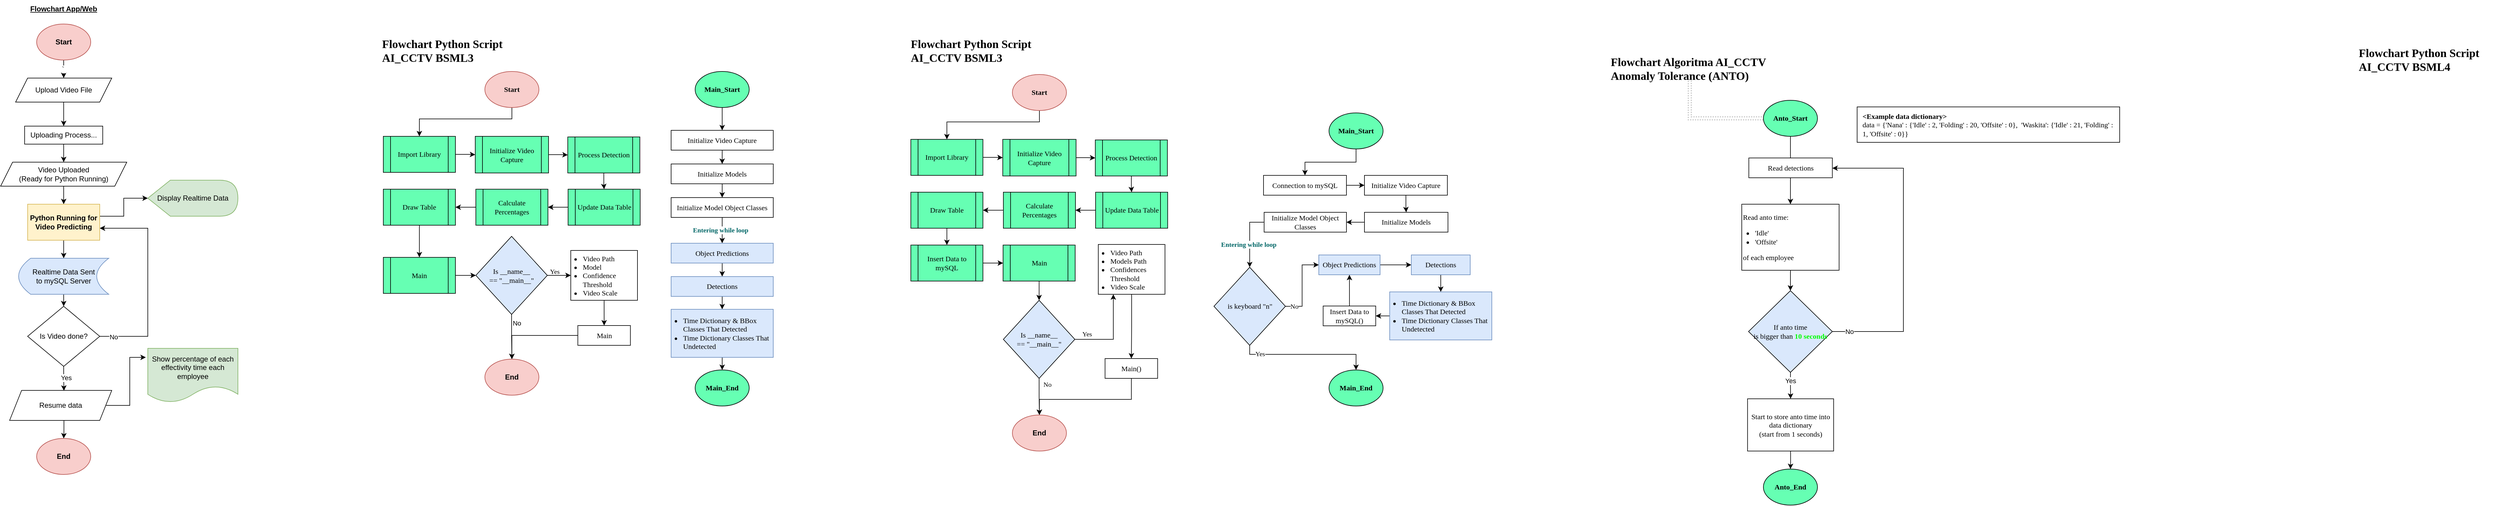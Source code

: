 <mxfile version="24.6.4" type="device">
  <diagram name="Page-1" id="1uPHbWjP7XGhoeDmrcKO">
    <mxGraphModel dx="2476" dy="1316" grid="0" gridSize="10" guides="1" tooltips="1" connect="1" arrows="1" fold="1" page="0" pageScale="1" pageWidth="850" pageHeight="1100" background="#ffffff" math="0" shadow="0">
      <root>
        <mxCell id="0" />
        <mxCell id="1" parent="0" />
        <mxCell id="lziRZW3VLnHY5NK0qnCb-4" value="`&amp;nbsp;" style="edgeStyle=orthogonalEdgeStyle;rounded=0;orthogonalLoop=1;jettySize=auto;html=1;labelBorderColor=none;fontColor=default;" parent="1" source="lziRZW3VLnHY5NK0qnCb-1" target="lziRZW3VLnHY5NK0qnCb-3" edge="1">
          <mxGeometry relative="1" as="geometry" />
        </mxCell>
        <mxCell id="lziRZW3VLnHY5NK0qnCb-1" value="Start" style="ellipse;whiteSpace=wrap;html=1;fontStyle=1;labelBorderColor=none;fillColor=#f8cecc;strokeColor=#b85450;" parent="1" vertex="1">
          <mxGeometry x="145" y="170" width="90" height="60" as="geometry" />
        </mxCell>
        <mxCell id="lziRZW3VLnHY5NK0qnCb-6" value="" style="edgeStyle=orthogonalEdgeStyle;rounded=0;orthogonalLoop=1;jettySize=auto;html=1;labelBorderColor=none;fontColor=default;" parent="1" source="lziRZW3VLnHY5NK0qnCb-3" target="lziRZW3VLnHY5NK0qnCb-5" edge="1">
          <mxGeometry relative="1" as="geometry" />
        </mxCell>
        <mxCell id="lziRZW3VLnHY5NK0qnCb-3" value="Upload Video File" style="shape=parallelogram;perimeter=parallelogramPerimeter;whiteSpace=wrap;html=1;fixedSize=1;labelBorderColor=none;fontColor=default;" parent="1" vertex="1">
          <mxGeometry x="110" y="260" width="160" height="40" as="geometry" />
        </mxCell>
        <mxCell id="lziRZW3VLnHY5NK0qnCb-8" value="" style="edgeStyle=orthogonalEdgeStyle;rounded=0;orthogonalLoop=1;jettySize=auto;html=1;labelBorderColor=none;fontColor=default;" parent="1" source="lziRZW3VLnHY5NK0qnCb-5" target="lziRZW3VLnHY5NK0qnCb-7" edge="1">
          <mxGeometry relative="1" as="geometry" />
        </mxCell>
        <mxCell id="lziRZW3VLnHY5NK0qnCb-5" value="Uploading Process..." style="rounded=0;whiteSpace=wrap;html=1;labelBorderColor=none;fontColor=default;" parent="1" vertex="1">
          <mxGeometry x="125" y="340" width="130" height="30" as="geometry" />
        </mxCell>
        <mxCell id="lziRZW3VLnHY5NK0qnCb-10" value="" style="edgeStyle=orthogonalEdgeStyle;rounded=0;orthogonalLoop=1;jettySize=auto;html=1;labelBorderColor=none;fontColor=default;" parent="1" source="lziRZW3VLnHY5NK0qnCb-7" target="lziRZW3VLnHY5NK0qnCb-9" edge="1">
          <mxGeometry relative="1" as="geometry" />
        </mxCell>
        <mxCell id="lziRZW3VLnHY5NK0qnCb-7" value="Video Uploaded&lt;br&gt;(Ready for Python Running)" style="shape=parallelogram;perimeter=parallelogramPerimeter;whiteSpace=wrap;html=1;fixedSize=1;labelBorderColor=none;fontColor=default;" parent="1" vertex="1">
          <mxGeometry x="85" y="400" width="210" height="40" as="geometry" />
        </mxCell>
        <mxCell id="lziRZW3VLnHY5NK0qnCb-28" value="" style="edgeStyle=orthogonalEdgeStyle;rounded=0;orthogonalLoop=1;jettySize=auto;html=1;" parent="1" source="lziRZW3VLnHY5NK0qnCb-9" target="lziRZW3VLnHY5NK0qnCb-26" edge="1">
          <mxGeometry relative="1" as="geometry" />
        </mxCell>
        <mxCell id="lziRZW3VLnHY5NK0qnCb-31" style="edgeStyle=orthogonalEdgeStyle;rounded=0;orthogonalLoop=1;jettySize=auto;html=1;" parent="1" source="lziRZW3VLnHY5NK0qnCb-9" target="lziRZW3VLnHY5NK0qnCb-30" edge="1">
          <mxGeometry relative="1" as="geometry">
            <Array as="points">
              <mxPoint x="290" y="490" />
              <mxPoint x="290" y="460" />
            </Array>
          </mxGeometry>
        </mxCell>
        <mxCell id="lziRZW3VLnHY5NK0qnCb-9" value="&lt;b&gt;Python Running for Video Predicting&lt;/b&gt;" style="rounded=0;whiteSpace=wrap;html=1;fillColor=#fff2cc;strokeColor=#d6b656;labelBorderColor=none;fontColor=default;" parent="1" vertex="1">
          <mxGeometry x="130" y="470" width="120" height="60" as="geometry" />
        </mxCell>
        <mxCell id="lziRZW3VLnHY5NK0qnCb-18" value="" style="edgeStyle=orthogonalEdgeStyle;rounded=0;orthogonalLoop=1;jettySize=auto;html=1;exitX=0.532;exitY=0.976;exitDx=0;exitDy=0;exitPerimeter=0;labelBorderColor=none;fontColor=default;" parent="1" source="lziRZW3VLnHY5NK0qnCb-13" target="lziRZW3VLnHY5NK0qnCb-17" edge="1">
          <mxGeometry relative="1" as="geometry" />
        </mxCell>
        <mxCell id="lziRZW3VLnHY5NK0qnCb-13" value="Resume data" style="shape=parallelogram;perimeter=parallelogramPerimeter;whiteSpace=wrap;html=1;fixedSize=1;labelBorderColor=none;fontColor=default;" parent="1" vertex="1">
          <mxGeometry x="100" y="780" width="170" height="50" as="geometry" />
        </mxCell>
        <mxCell id="lziRZW3VLnHY5NK0qnCb-14" value="Show percentage of each effectivity time each employee" style="shape=document;whiteSpace=wrap;html=1;boundedLbl=1;fillColor=#d5e8d4;strokeColor=#82b366;labelBorderColor=none;fontColor=default;" parent="1" vertex="1">
          <mxGeometry x="330" y="710" width="150" height="90" as="geometry" />
        </mxCell>
        <mxCell id="lziRZW3VLnHY5NK0qnCb-16" style="edgeStyle=orthogonalEdgeStyle;rounded=0;orthogonalLoop=1;jettySize=auto;html=1;entryX=-0.022;entryY=0.167;entryDx=0;entryDy=0;entryPerimeter=0;labelBorderColor=none;fontColor=default;" parent="1" source="lziRZW3VLnHY5NK0qnCb-13" target="lziRZW3VLnHY5NK0qnCb-14" edge="1">
          <mxGeometry relative="1" as="geometry" />
        </mxCell>
        <mxCell id="lziRZW3VLnHY5NK0qnCb-17" value="&lt;b&gt;End&lt;/b&gt;" style="ellipse;whiteSpace=wrap;html=1;labelBorderColor=none;fillColor=#f8cecc;strokeColor=#b85450;" parent="1" vertex="1">
          <mxGeometry x="145" y="860" width="90" height="60" as="geometry" />
        </mxCell>
        <mxCell id="lziRZW3VLnHY5NK0qnCb-23" style="edgeStyle=orthogonalEdgeStyle;rounded=0;orthogonalLoop=1;jettySize=auto;html=1;labelBorderColor=none;fontColor=default;" parent="1" source="lziRZW3VLnHY5NK0qnCb-19" edge="1">
          <mxGeometry relative="1" as="geometry">
            <mxPoint x="250" y="510" as="targetPoint" />
            <Array as="points">
              <mxPoint x="330" y="690" />
              <mxPoint x="330" y="510" />
              <mxPoint x="250" y="510" />
            </Array>
          </mxGeometry>
        </mxCell>
        <mxCell id="lziRZW3VLnHY5NK0qnCb-24" value="No" style="edgeLabel;html=1;align=center;verticalAlign=middle;resizable=0;points=[];labelBorderColor=none;fontColor=default;" parent="lziRZW3VLnHY5NK0qnCb-23" vertex="1" connectable="0">
          <mxGeometry x="-0.865" y="-1" relative="1" as="geometry">
            <mxPoint as="offset" />
          </mxGeometry>
        </mxCell>
        <mxCell id="lziRZW3VLnHY5NK0qnCb-19" value="Is Video done?" style="rhombus;whiteSpace=wrap;html=1;labelBorderColor=none;fontColor=default;" parent="1" vertex="1">
          <mxGeometry x="130" y="640" width="120" height="100" as="geometry" />
        </mxCell>
        <mxCell id="lziRZW3VLnHY5NK0qnCb-22" style="edgeStyle=orthogonalEdgeStyle;rounded=0;orthogonalLoop=1;jettySize=auto;html=1;entryX=0.532;entryY=0.012;entryDx=0;entryDy=0;entryPerimeter=0;labelBorderColor=none;fontColor=default;" parent="1" source="lziRZW3VLnHY5NK0qnCb-19" target="lziRZW3VLnHY5NK0qnCb-13" edge="1">
          <mxGeometry relative="1" as="geometry" />
        </mxCell>
        <mxCell id="lziRZW3VLnHY5NK0qnCb-25" value="Yes" style="edgeLabel;html=1;align=center;verticalAlign=middle;resizable=0;points=[];labelBorderColor=none;fontColor=default;" parent="lziRZW3VLnHY5NK0qnCb-22" vertex="1" connectable="0">
          <mxGeometry x="0.005" y="3" relative="1" as="geometry">
            <mxPoint y="-1" as="offset" />
          </mxGeometry>
        </mxCell>
        <mxCell id="lziRZW3VLnHY5NK0qnCb-29" value="" style="edgeStyle=orthogonalEdgeStyle;rounded=0;orthogonalLoop=1;jettySize=auto;html=1;" parent="1" source="lziRZW3VLnHY5NK0qnCb-26" target="lziRZW3VLnHY5NK0qnCb-19" edge="1">
          <mxGeometry relative="1" as="geometry" />
        </mxCell>
        <mxCell id="lziRZW3VLnHY5NK0qnCb-26" value="Realtime Data Sent&lt;div&gt;to mySQL Server&lt;/div&gt;" style="shape=dataStorage;whiteSpace=wrap;html=1;fixedSize=1;fillColor=#dae8fc;strokeColor=#6c8ebf;" parent="1" vertex="1">
          <mxGeometry x="115" y="560" width="150" height="60" as="geometry" />
        </mxCell>
        <mxCell id="lziRZW3VLnHY5NK0qnCb-30" value="Display Realtime Data" style="shape=display;whiteSpace=wrap;html=1;fillColor=#d5e8d4;strokeColor=#82b366;" parent="1" vertex="1">
          <mxGeometry x="330" y="430" width="150" height="60" as="geometry" />
        </mxCell>
        <mxCell id="4fWtG6Pbsw6B5I0u_5ej-32" style="edgeStyle=orthogonalEdgeStyle;rounded=0;orthogonalLoop=1;jettySize=auto;html=1;entryX=0.5;entryY=0;entryDx=0;entryDy=0;fontColor=default;labelBackgroundColor=none;" parent="1" source="4fWtG6Pbsw6B5I0u_5ej-1" target="4fWtG6Pbsw6B5I0u_5ej-9" edge="1">
          <mxGeometry relative="1" as="geometry">
            <Array as="points">
              <mxPoint x="936.5" y="328" />
              <mxPoint x="782.5" y="328" />
            </Array>
          </mxGeometry>
        </mxCell>
        <mxCell id="4fWtG6Pbsw6B5I0u_5ej-1" value="Start" style="ellipse;whiteSpace=wrap;html=1;fontStyle=1;labelBorderColor=none;fillColor=#f8cecc;strokeColor=#b85450;fontFamily=Dank Mono;fontColor=default;labelBackgroundColor=none;" parent="1" vertex="1">
          <mxGeometry x="891" y="249" width="90" height="60" as="geometry" />
        </mxCell>
        <mxCell id="4fWtG6Pbsw6B5I0u_5ej-2" value="&lt;b&gt;&lt;u&gt;Flowchart App/Web&lt;/u&gt;&lt;/b&gt;" style="text;html=1;align=center;verticalAlign=middle;whiteSpace=wrap;rounded=0;" parent="1" vertex="1">
          <mxGeometry x="115" y="130" width="150" height="30" as="geometry" />
        </mxCell>
        <mxCell id="4fWtG6Pbsw6B5I0u_5ej-3" value="&lt;b&gt;&lt;font face=&quot;Inconsolata&quot; style=&quot;font-size: 19px;&quot;&gt;Flowchart Python Script AI_CCTV BSML3&lt;/font&gt;&lt;/b&gt;" style="text;html=1;align=left;verticalAlign=middle;whiteSpace=wrap;rounded=0;fontColor=default;labelBackgroundColor=none;" parent="1" vertex="1">
          <mxGeometry x="718" y="200" width="236" height="30" as="geometry" />
        </mxCell>
        <mxCell id="4fWtG6Pbsw6B5I0u_5ej-33" value="" style="edgeStyle=orthogonalEdgeStyle;rounded=0;orthogonalLoop=1;jettySize=auto;html=1;fontColor=default;labelBackgroundColor=none;" parent="1" source="4fWtG6Pbsw6B5I0u_5ej-9" target="4fWtG6Pbsw6B5I0u_5ej-10" edge="1">
          <mxGeometry relative="1" as="geometry" />
        </mxCell>
        <mxCell id="4fWtG6Pbsw6B5I0u_5ej-9" value="Import Library" style="shape=process;whiteSpace=wrap;html=1;backgroundOutline=1;fontFamily=Dank Mono;fillColor=#66FFB3;strokeColor=#000000;fontColor=default;labelBackgroundColor=none;" parent="1" vertex="1">
          <mxGeometry x="722" y="357" width="120" height="60" as="geometry" />
        </mxCell>
        <mxCell id="4fWtG6Pbsw6B5I0u_5ej-36" style="edgeStyle=orthogonalEdgeStyle;rounded=0;orthogonalLoop=1;jettySize=auto;html=1;entryX=0;entryY=0.5;entryDx=0;entryDy=0;fontColor=default;labelBackgroundColor=none;" parent="1" source="4fWtG6Pbsw6B5I0u_5ej-10" target="4fWtG6Pbsw6B5I0u_5ej-11" edge="1">
          <mxGeometry relative="1" as="geometry" />
        </mxCell>
        <mxCell id="4fWtG6Pbsw6B5I0u_5ej-10" value="Initialize Video Capture" style="shape=process;whiteSpace=wrap;html=1;backgroundOutline=1;fontFamily=Dank Mono;fillColor=#66FFB3;strokeColor=#000000;fontColor=default;labelBackgroundColor=none;" parent="1" vertex="1">
          <mxGeometry x="875" y="357" width="122" height="61" as="geometry" />
        </mxCell>
        <mxCell id="4fWtG6Pbsw6B5I0u_5ej-37" value="" style="edgeStyle=orthogonalEdgeStyle;rounded=0;orthogonalLoop=1;jettySize=auto;html=1;fontColor=default;labelBackgroundColor=none;" parent="1" source="4fWtG6Pbsw6B5I0u_5ej-11" target="4fWtG6Pbsw6B5I0u_5ej-12" edge="1">
          <mxGeometry relative="1" as="geometry" />
        </mxCell>
        <mxCell id="4fWtG6Pbsw6B5I0u_5ej-11" value="Process Detection" style="shape=process;whiteSpace=wrap;html=1;backgroundOutline=1;fontFamily=Dank Mono;fillColor=#66FFB3;strokeColor=#000000;fontColor=default;labelBackgroundColor=none;" parent="1" vertex="1">
          <mxGeometry x="1029" y="358" width="120" height="60" as="geometry" />
        </mxCell>
        <mxCell id="4fWtG6Pbsw6B5I0u_5ej-39" value="" style="edgeStyle=orthogonalEdgeStyle;rounded=0;orthogonalLoop=1;jettySize=auto;html=1;fontColor=default;labelBackgroundColor=none;" parent="1" source="4fWtG6Pbsw6B5I0u_5ej-12" target="4fWtG6Pbsw6B5I0u_5ej-13" edge="1">
          <mxGeometry relative="1" as="geometry" />
        </mxCell>
        <mxCell id="4fWtG6Pbsw6B5I0u_5ej-12" value="Update Data Table" style="shape=process;whiteSpace=wrap;html=1;backgroundOutline=1;fontFamily=Dank Mono;fillColor=#66FFB3;strokeColor=#000000;fontColor=default;labelBackgroundColor=none;" parent="1" vertex="1">
          <mxGeometry x="1029.5" y="445" width="120" height="60" as="geometry" />
        </mxCell>
        <mxCell id="4fWtG6Pbsw6B5I0u_5ej-40" value="" style="edgeStyle=orthogonalEdgeStyle;rounded=0;orthogonalLoop=1;jettySize=auto;html=1;fontColor=default;labelBackgroundColor=none;" parent="1" source="4fWtG6Pbsw6B5I0u_5ej-13" target="4fWtG6Pbsw6B5I0u_5ej-14" edge="1">
          <mxGeometry relative="1" as="geometry" />
        </mxCell>
        <mxCell id="4fWtG6Pbsw6B5I0u_5ej-13" value="Calculate Percentages" style="shape=process;whiteSpace=wrap;html=1;backgroundOutline=1;fontFamily=Dank Mono;fillColor=#66FFB3;strokeColor=#000000;fontColor=default;labelBackgroundColor=none;" parent="1" vertex="1">
          <mxGeometry x="876" y="445" width="120" height="60" as="geometry" />
        </mxCell>
        <mxCell id="4fWtG6Pbsw6B5I0u_5ej-43" value="" style="edgeStyle=orthogonalEdgeStyle;rounded=0;orthogonalLoop=1;jettySize=auto;html=1;fontColor=default;labelBackgroundColor=none;" parent="1" source="4fWtG6Pbsw6B5I0u_5ej-14" target="4fWtG6Pbsw6B5I0u_5ej-15" edge="1">
          <mxGeometry relative="1" as="geometry" />
        </mxCell>
        <mxCell id="4fWtG6Pbsw6B5I0u_5ej-14" value="Draw Table" style="shape=process;whiteSpace=wrap;html=1;backgroundOutline=1;fontFamily=Dank Mono;fillColor=#66FFB3;strokeColor=#000000;fontColor=default;labelBackgroundColor=none;" parent="1" vertex="1">
          <mxGeometry x="722" y="445" width="120" height="60" as="geometry" />
        </mxCell>
        <mxCell id="4fWtG6Pbsw6B5I0u_5ej-44" style="edgeStyle=orthogonalEdgeStyle;rounded=0;orthogonalLoop=1;jettySize=auto;html=1;entryX=0;entryY=0.5;entryDx=0;entryDy=0;fontColor=default;labelBackgroundColor=none;" parent="1" source="4fWtG6Pbsw6B5I0u_5ej-15" target="4fWtG6Pbsw6B5I0u_5ej-16" edge="1">
          <mxGeometry relative="1" as="geometry" />
        </mxCell>
        <mxCell id="4fWtG6Pbsw6B5I0u_5ej-15" value="Main" style="shape=process;whiteSpace=wrap;html=1;backgroundOutline=1;fontFamily=Dank Mono;fillColor=#66FFB3;strokeColor=#000000;fontColor=default;labelBackgroundColor=none;" parent="1" vertex="1">
          <mxGeometry x="722" y="558.5" width="120" height="60" as="geometry" />
        </mxCell>
        <mxCell id="4fWtG6Pbsw6B5I0u_5ej-23" value="" style="edgeStyle=orthogonalEdgeStyle;rounded=0;orthogonalLoop=1;jettySize=auto;html=1;fontColor=default;labelBackgroundColor=none;" parent="1" source="4fWtG6Pbsw6B5I0u_5ej-16" target="4fWtG6Pbsw6B5I0u_5ej-22" edge="1">
          <mxGeometry relative="1" as="geometry" />
        </mxCell>
        <mxCell id="4fWtG6Pbsw6B5I0u_5ej-24" value="Yes" style="edgeLabel;html=1;align=center;verticalAlign=middle;resizable=0;points=[];fontFamily=Dank Mono;fontColor=default;labelBackgroundColor=none;" parent="4fWtG6Pbsw6B5I0u_5ej-23" vertex="1" connectable="0">
          <mxGeometry x="-0.3" y="3" relative="1" as="geometry">
            <mxPoint x="-3" y="-4" as="offset" />
          </mxGeometry>
        </mxCell>
        <mxCell id="4fWtG6Pbsw6B5I0u_5ej-47" value="" style="edgeStyle=orthogonalEdgeStyle;rounded=0;orthogonalLoop=1;jettySize=auto;html=1;fontColor=default;labelBackgroundColor=none;" parent="1" source="4fWtG6Pbsw6B5I0u_5ej-16" target="4fWtG6Pbsw6B5I0u_5ej-27" edge="1">
          <mxGeometry relative="1" as="geometry" />
        </mxCell>
        <mxCell id="4fWtG6Pbsw6B5I0u_5ej-49" value="No" style="edgeLabel;html=1;align=center;verticalAlign=middle;resizable=0;points=[];fontColor=default;labelBackgroundColor=none;" parent="4fWtG6Pbsw6B5I0u_5ej-47" vertex="1" connectable="0">
          <mxGeometry x="-0.607" y="-2" relative="1" as="geometry">
            <mxPoint x="10" as="offset" />
          </mxGeometry>
        </mxCell>
        <mxCell id="4fWtG6Pbsw6B5I0u_5ej-16" value="Is __name__&lt;div&gt;== &quot;__main__&quot;&lt;/div&gt;" style="rhombus;whiteSpace=wrap;html=1;fontFamily=Dank Mono;fillColor=#dae8fc;strokeColor=#000000;fontColor=default;labelBackgroundColor=none;" parent="1" vertex="1">
          <mxGeometry x="876" y="523.5" width="119" height="130" as="geometry" />
        </mxCell>
        <mxCell id="4fWtG6Pbsw6B5I0u_5ej-46" value="" style="edgeStyle=orthogonalEdgeStyle;rounded=0;orthogonalLoop=1;jettySize=auto;html=1;fontColor=default;labelBackgroundColor=none;" parent="1" source="4fWtG6Pbsw6B5I0u_5ej-22" target="4fWtG6Pbsw6B5I0u_5ej-25" edge="1">
          <mxGeometry relative="1" as="geometry" />
        </mxCell>
        <mxCell id="4fWtG6Pbsw6B5I0u_5ej-22" value="&lt;ul style=&quot;padding-left: 18px; margin-right: 2px; margin-top: 12px; font-size: 12px;&quot;&gt;&lt;li style=&quot;font-size: 12px;&quot;&gt;Video Path&lt;/li&gt;&lt;li style=&quot;font-size: 12px;&quot;&gt;Model&lt;/li&gt;&lt;li style=&quot;font-size: 12px;&quot;&gt;Confidence Threshold&lt;/li&gt;&lt;li style=&quot;font-size: 12px;&quot;&gt;Video Scale&lt;/li&gt;&lt;/ul&gt;" style="shape=rectangle;whiteSpace=wrap;html=1;backgroundOutline=1;align=left;spacing=2;fontFamily=Dank Mono;fontSize=12;fontColor=default;labelBackgroundColor=none;" parent="1" vertex="1">
          <mxGeometry x="1034" y="547" width="111" height="83" as="geometry" />
        </mxCell>
        <mxCell id="4fWtG6Pbsw6B5I0u_5ej-48" style="edgeStyle=orthogonalEdgeStyle;rounded=0;orthogonalLoop=1;jettySize=auto;html=1;entryX=0.5;entryY=0;entryDx=0;entryDy=0;fontColor=default;labelBackgroundColor=none;" parent="1" source="4fWtG6Pbsw6B5I0u_5ej-25" target="4fWtG6Pbsw6B5I0u_5ej-27" edge="1">
          <mxGeometry relative="1" as="geometry" />
        </mxCell>
        <mxCell id="4fWtG6Pbsw6B5I0u_5ej-25" value="Main" style="shape=rectangle;whiteSpace=wrap;html=1;backgroundOutline=1;fontFamily=Dank Mono;fontColor=default;labelBackgroundColor=none;" parent="1" vertex="1">
          <mxGeometry x="1045.75" y="672" width="87.5" height="33" as="geometry" />
        </mxCell>
        <mxCell id="4fWtG6Pbsw6B5I0u_5ej-27" value="&lt;b&gt;End&lt;/b&gt;" style="ellipse;whiteSpace=wrap;html=1;labelBorderColor=none;fillColor=#f8cecc;strokeColor=#b85450;fontColor=default;labelBackgroundColor=none;" parent="1" vertex="1">
          <mxGeometry x="891" y="728" width="90" height="60" as="geometry" />
        </mxCell>
        <mxCell id="4fWtG6Pbsw6B5I0u_5ej-55" value="" style="edgeStyle=orthogonalEdgeStyle;rounded=0;orthogonalLoop=1;jettySize=auto;html=1;" parent="1" source="4fWtG6Pbsw6B5I0u_5ej-53" target="4fWtG6Pbsw6B5I0u_5ej-54" edge="1">
          <mxGeometry relative="1" as="geometry" />
        </mxCell>
        <mxCell id="4fWtG6Pbsw6B5I0u_5ej-53" value="Main_Start" style="ellipse;whiteSpace=wrap;html=1;fontStyle=1;labelBorderColor=none;fillColor=#66FFB3;strokeColor=#000000;fontFamily=Dank Mono;fontColor=default;labelBackgroundColor=none;" parent="1" vertex="1">
          <mxGeometry x="1241" y="249" width="90" height="60" as="geometry" />
        </mxCell>
        <mxCell id="4fWtG6Pbsw6B5I0u_5ej-60" style="edgeStyle=orthogonalEdgeStyle;rounded=0;orthogonalLoop=1;jettySize=auto;html=1;entryX=0.5;entryY=0;entryDx=0;entryDy=0;" parent="1" source="4fWtG6Pbsw6B5I0u_5ej-54" target="4fWtG6Pbsw6B5I0u_5ej-56" edge="1">
          <mxGeometry relative="1" as="geometry" />
        </mxCell>
        <mxCell id="4fWtG6Pbsw6B5I0u_5ej-54" value="Initialize Video Capture" style="shape=rectangle;whiteSpace=wrap;html=1;backgroundOutline=1;fontFamily=Dank Mono;fontColor=default;labelBackgroundColor=none;" parent="1" vertex="1">
          <mxGeometry x="1201" y="347" width="170" height="33" as="geometry" />
        </mxCell>
        <mxCell id="4fWtG6Pbsw6B5I0u_5ej-61" value="" style="edgeStyle=orthogonalEdgeStyle;rounded=0;orthogonalLoop=1;jettySize=auto;html=1;" parent="1" source="4fWtG6Pbsw6B5I0u_5ej-56" target="4fWtG6Pbsw6B5I0u_5ej-57" edge="1">
          <mxGeometry relative="1" as="geometry" />
        </mxCell>
        <mxCell id="4fWtG6Pbsw6B5I0u_5ej-56" value="Initialize Models" style="shape=rectangle;whiteSpace=wrap;html=1;backgroundOutline=1;fontFamily=Dank Mono;fontColor=default;labelBackgroundColor=none;" parent="1" vertex="1">
          <mxGeometry x="1201" y="403" width="170" height="33" as="geometry" />
        </mxCell>
        <mxCell id="4fWtG6Pbsw6B5I0u_5ej-65" style="edgeStyle=orthogonalEdgeStyle;rounded=0;orthogonalLoop=1;jettySize=auto;html=1;" parent="1" source="4fWtG6Pbsw6B5I0u_5ej-57" target="4fWtG6Pbsw6B5I0u_5ej-62" edge="1">
          <mxGeometry relative="1" as="geometry" />
        </mxCell>
        <mxCell id="4fWtG6Pbsw6B5I0u_5ej-66" value="&lt;font face=&quot;Fira Code&quot;&gt;Entering while loop&lt;/font&gt;" style="edgeLabel;html=1;align=center;verticalAlign=middle;resizable=0;points=[];fontStyle=1;fontColor=#006666;" parent="4fWtG6Pbsw6B5I0u_5ej-65" vertex="1" connectable="0">
          <mxGeometry x="-0.057" y="-3" relative="1" as="geometry">
            <mxPoint as="offset" />
          </mxGeometry>
        </mxCell>
        <mxCell id="4fWtG6Pbsw6B5I0u_5ej-57" value="Initialize Model Object Classes" style="shape=rectangle;whiteSpace=wrap;html=1;backgroundOutline=1;fontFamily=Dank Mono;fontColor=default;labelBackgroundColor=none;" parent="1" vertex="1">
          <mxGeometry x="1201" y="459" width="170" height="33" as="geometry" />
        </mxCell>
        <mxCell id="4fWtG6Pbsw6B5I0u_5ej-67" style="edgeStyle=orthogonalEdgeStyle;rounded=0;orthogonalLoop=1;jettySize=auto;html=1;entryX=0.5;entryY=0;entryDx=0;entryDy=0;" parent="1" source="4fWtG6Pbsw6B5I0u_5ej-62" target="4fWtG6Pbsw6B5I0u_5ej-63" edge="1">
          <mxGeometry relative="1" as="geometry" />
        </mxCell>
        <mxCell id="4fWtG6Pbsw6B5I0u_5ej-62" value="Object Predictions" style="shape=rectangle;whiteSpace=wrap;html=1;backgroundOutline=1;fontFamily=Dank Mono;labelBackgroundColor=none;fillColor=#dae8fc;strokeColor=#6c8ebf;" parent="1" vertex="1">
          <mxGeometry x="1201" y="535" width="170" height="33" as="geometry" />
        </mxCell>
        <mxCell id="4fWtG6Pbsw6B5I0u_5ej-73" value="" style="edgeStyle=orthogonalEdgeStyle;rounded=0;orthogonalLoop=1;jettySize=auto;html=1;" parent="1" source="4fWtG6Pbsw6B5I0u_5ej-63" target="4fWtG6Pbsw6B5I0u_5ej-68" edge="1">
          <mxGeometry relative="1" as="geometry" />
        </mxCell>
        <mxCell id="4fWtG6Pbsw6B5I0u_5ej-63" value="Detections" style="shape=rectangle;whiteSpace=wrap;html=1;backgroundOutline=1;fontFamily=Dank Mono;labelBackgroundColor=none;fillColor=#dae8fc;strokeColor=#6c8ebf;" parent="1" vertex="1">
          <mxGeometry x="1201" y="590.5" width="170" height="33" as="geometry" />
        </mxCell>
        <mxCell id="4fWtG6Pbsw6B5I0u_5ej-74" value="" style="edgeStyle=orthogonalEdgeStyle;rounded=0;orthogonalLoop=1;jettySize=auto;html=1;" parent="1" source="4fWtG6Pbsw6B5I0u_5ej-68" target="4fWtG6Pbsw6B5I0u_5ej-72" edge="1">
          <mxGeometry relative="1" as="geometry" />
        </mxCell>
        <mxCell id="4fWtG6Pbsw6B5I0u_5ej-68" value="&lt;ul style=&quot;padding-left: 18px; margin-left: 0px;&quot;&gt;&lt;li style=&quot;&quot;&gt;Time Dictionary &amp;amp; BBox Classes That Detected&lt;/li&gt;&lt;li style=&quot;&quot;&gt;Time Dictionary Classes That Undetected&lt;/li&gt;&lt;/ul&gt;" style="shape=rectangle;whiteSpace=wrap;html=1;backgroundOutline=1;fontFamily=Dank Mono;labelBackgroundColor=none;align=left;fillColor=#dae8fc;strokeColor=#6c8ebf;" parent="1" vertex="1">
          <mxGeometry x="1201" y="645" width="170" height="80" as="geometry" />
        </mxCell>
        <mxCell id="4fWtG6Pbsw6B5I0u_5ej-72" value="Main_End" style="ellipse;whiteSpace=wrap;html=1;fontStyle=1;labelBorderColor=none;fillColor=#66FFB3;strokeColor=#000000;fontFamily=Dank Mono;fontColor=default;labelBackgroundColor=none;" parent="1" vertex="1">
          <mxGeometry x="1241" y="746" width="90" height="60" as="geometry" />
        </mxCell>
        <mxCell id="zRZZYNPsBlZk8i2Yu4kW-1" value="&lt;b&gt;&lt;font face=&quot;Inconsolata&quot; style=&quot;font-size: 19px;&quot;&gt;Flowchart Python Script AI_CCTV BSML3&lt;/font&gt;&lt;/b&gt;" style="text;html=1;align=left;verticalAlign=middle;whiteSpace=wrap;rounded=0;fontColor=default;labelBackgroundColor=none;" parent="1" vertex="1">
          <mxGeometry x="1598" y="200" width="236" height="30" as="geometry" />
        </mxCell>
        <mxCell id="PF1a-tq5lz1KESmNchG3-1" style="edgeStyle=orthogonalEdgeStyle;rounded=0;orthogonalLoop=1;jettySize=auto;html=1;entryX=0.5;entryY=0;entryDx=0;entryDy=0;fontColor=default;labelBackgroundColor=none;" parent="1" source="PF1a-tq5lz1KESmNchG3-2" target="PF1a-tq5lz1KESmNchG3-4" edge="1">
          <mxGeometry relative="1" as="geometry">
            <Array as="points">
              <mxPoint x="1814.5" y="333" />
              <mxPoint x="1660.5" y="333" />
            </Array>
          </mxGeometry>
        </mxCell>
        <mxCell id="PF1a-tq5lz1KESmNchG3-2" value="Start" style="ellipse;whiteSpace=wrap;html=1;fontStyle=1;labelBorderColor=none;fillColor=#f8cecc;strokeColor=#b85450;fontFamily=Dank Mono;fontColor=default;labelBackgroundColor=none;" parent="1" vertex="1">
          <mxGeometry x="1769" y="254" width="90" height="60" as="geometry" />
        </mxCell>
        <mxCell id="PF1a-tq5lz1KESmNchG3-3" value="" style="edgeStyle=orthogonalEdgeStyle;rounded=0;orthogonalLoop=1;jettySize=auto;html=1;fontColor=default;labelBackgroundColor=none;" parent="1" source="PF1a-tq5lz1KESmNchG3-4" target="PF1a-tq5lz1KESmNchG3-6" edge="1">
          <mxGeometry relative="1" as="geometry" />
        </mxCell>
        <mxCell id="PF1a-tq5lz1KESmNchG3-4" value="Import Library" style="shape=process;whiteSpace=wrap;html=1;backgroundOutline=1;fontFamily=Dank Mono;fillColor=#66FFB3;strokeColor=#000000;fontColor=default;labelBackgroundColor=none;" parent="1" vertex="1">
          <mxGeometry x="1600" y="362" width="120" height="60" as="geometry" />
        </mxCell>
        <mxCell id="PF1a-tq5lz1KESmNchG3-5" style="edgeStyle=orthogonalEdgeStyle;rounded=0;orthogonalLoop=1;jettySize=auto;html=1;entryX=0;entryY=0.5;entryDx=0;entryDy=0;fontColor=default;labelBackgroundColor=none;" parent="1" source="PF1a-tq5lz1KESmNchG3-6" target="PF1a-tq5lz1KESmNchG3-8" edge="1">
          <mxGeometry relative="1" as="geometry" />
        </mxCell>
        <mxCell id="PF1a-tq5lz1KESmNchG3-6" value="Initialize Video Capture" style="shape=process;whiteSpace=wrap;html=1;backgroundOutline=1;fontFamily=Dank Mono;fillColor=#66FFB3;strokeColor=#000000;fontColor=default;labelBackgroundColor=none;" parent="1" vertex="1">
          <mxGeometry x="1753" y="362" width="122" height="61" as="geometry" />
        </mxCell>
        <mxCell id="PF1a-tq5lz1KESmNchG3-7" value="" style="edgeStyle=orthogonalEdgeStyle;rounded=0;orthogonalLoop=1;jettySize=auto;html=1;fontColor=default;labelBackgroundColor=none;" parent="1" source="PF1a-tq5lz1KESmNchG3-8" target="PF1a-tq5lz1KESmNchG3-10" edge="1">
          <mxGeometry relative="1" as="geometry" />
        </mxCell>
        <mxCell id="PF1a-tq5lz1KESmNchG3-8" value="Process Detection" style="shape=process;whiteSpace=wrap;html=1;backgroundOutline=1;fontFamily=Dank Mono;fillColor=#66FFB3;strokeColor=#000000;fontColor=default;labelBackgroundColor=none;" parent="1" vertex="1">
          <mxGeometry x="1907" y="363" width="120" height="60" as="geometry" />
        </mxCell>
        <mxCell id="PF1a-tq5lz1KESmNchG3-9" value="" style="edgeStyle=orthogonalEdgeStyle;rounded=0;orthogonalLoop=1;jettySize=auto;html=1;fontColor=default;labelBackgroundColor=none;" parent="1" source="PF1a-tq5lz1KESmNchG3-10" target="PF1a-tq5lz1KESmNchG3-12" edge="1">
          <mxGeometry relative="1" as="geometry" />
        </mxCell>
        <mxCell id="PF1a-tq5lz1KESmNchG3-10" value="Update Data Table" style="shape=process;whiteSpace=wrap;html=1;backgroundOutline=1;fontFamily=Dank Mono;fillColor=#66FFB3;strokeColor=#000000;fontColor=default;labelBackgroundColor=none;" parent="1" vertex="1">
          <mxGeometry x="1907.5" y="450" width="120" height="60" as="geometry" />
        </mxCell>
        <mxCell id="PF1a-tq5lz1KESmNchG3-11" value="" style="edgeStyle=orthogonalEdgeStyle;rounded=0;orthogonalLoop=1;jettySize=auto;html=1;fontColor=default;labelBackgroundColor=none;" parent="1" source="PF1a-tq5lz1KESmNchG3-12" target="PF1a-tq5lz1KESmNchG3-14" edge="1">
          <mxGeometry relative="1" as="geometry" />
        </mxCell>
        <mxCell id="PF1a-tq5lz1KESmNchG3-12" value="Calculate Percentages" style="shape=process;whiteSpace=wrap;html=1;backgroundOutline=1;fontFamily=Dank Mono;fillColor=#66FFB3;strokeColor=#000000;fontColor=default;labelBackgroundColor=none;" parent="1" vertex="1">
          <mxGeometry x="1754" y="450" width="120" height="60" as="geometry" />
        </mxCell>
        <mxCell id="PF1a-tq5lz1KESmNchG3-47" value="" style="edgeStyle=orthogonalEdgeStyle;rounded=0;orthogonalLoop=1;jettySize=auto;html=1;" parent="1" source="PF1a-tq5lz1KESmNchG3-14" target="PF1a-tq5lz1KESmNchG3-45" edge="1">
          <mxGeometry relative="1" as="geometry" />
        </mxCell>
        <mxCell id="PF1a-tq5lz1KESmNchG3-14" value="Draw Table" style="shape=process;whiteSpace=wrap;html=1;backgroundOutline=1;fontFamily=Dank Mono;fillColor=#66FFB3;strokeColor=#000000;fontColor=default;labelBackgroundColor=none;" parent="1" vertex="1">
          <mxGeometry x="1600" y="450" width="120" height="60" as="geometry" />
        </mxCell>
        <mxCell id="PF1a-tq5lz1KESmNchG3-65" style="edgeStyle=orthogonalEdgeStyle;rounded=0;orthogonalLoop=1;jettySize=auto;html=1;entryX=0.5;entryY=0;entryDx=0;entryDy=0;" parent="1" source="PF1a-tq5lz1KESmNchG3-16" target="PF1a-tq5lz1KESmNchG3-21" edge="1">
          <mxGeometry relative="1" as="geometry" />
        </mxCell>
        <mxCell id="PF1a-tq5lz1KESmNchG3-16" value="Main" style="shape=process;whiteSpace=wrap;html=1;backgroundOutline=1;fontFamily=Dank Mono;fillColor=#66FFB3;strokeColor=#000000;fontColor=default;labelBackgroundColor=none;" parent="1" vertex="1">
          <mxGeometry x="1753.5" y="538" width="120" height="60" as="geometry" />
        </mxCell>
        <mxCell id="PF1a-tq5lz1KESmNchG3-17" value="" style="edgeStyle=orthogonalEdgeStyle;rounded=0;orthogonalLoop=1;jettySize=auto;html=1;fontColor=default;labelBackgroundColor=none;" parent="1" source="PF1a-tq5lz1KESmNchG3-21" target="PF1a-tq5lz1KESmNchG3-23" edge="1">
          <mxGeometry relative="1" as="geometry">
            <Array as="points">
              <mxPoint x="1937" y="695" />
            </Array>
          </mxGeometry>
        </mxCell>
        <mxCell id="PF1a-tq5lz1KESmNchG3-18" value="Yes" style="edgeLabel;html=1;align=center;verticalAlign=middle;resizable=0;points=[];fontFamily=Dank Mono;fontColor=default;labelBackgroundColor=none;" parent="PF1a-tq5lz1KESmNchG3-17" vertex="1" connectable="0">
          <mxGeometry x="-0.3" y="3" relative="1" as="geometry">
            <mxPoint x="-29" y="-6" as="offset" />
          </mxGeometry>
        </mxCell>
        <mxCell id="PF1a-tq5lz1KESmNchG3-19" value="" style="edgeStyle=orthogonalEdgeStyle;rounded=0;orthogonalLoop=1;jettySize=auto;html=1;fontColor=default;labelBackgroundColor=none;" parent="1" source="PF1a-tq5lz1KESmNchG3-21" target="PF1a-tq5lz1KESmNchG3-26" edge="1">
          <mxGeometry relative="1" as="geometry" />
        </mxCell>
        <mxCell id="PF1a-tq5lz1KESmNchG3-20" value="No" style="edgeLabel;html=1;align=center;verticalAlign=middle;resizable=0;points=[];fontColor=default;labelBackgroundColor=none;fontFamily=Dank Mono;fontSource=https%3A%2F%2Ffonts.googleapis.com%2Fcss%3Ffamily%3DDank%2BMono;" parent="PF1a-tq5lz1KESmNchG3-19" vertex="1" connectable="0">
          <mxGeometry x="-0.607" y="-2" relative="1" as="geometry">
            <mxPoint x="15" y="-2" as="offset" />
          </mxGeometry>
        </mxCell>
        <mxCell id="PF1a-tq5lz1KESmNchG3-21" value="Is __name__&lt;div&gt;== &quot;__main__&quot;&lt;/div&gt;" style="rhombus;whiteSpace=wrap;html=1;fontFamily=Dank Mono;fillColor=#dae8fc;strokeColor=#000000;fontColor=default;labelBackgroundColor=none;" parent="1" vertex="1">
          <mxGeometry x="1754" y="630" width="119" height="130" as="geometry" />
        </mxCell>
        <mxCell id="PF1a-tq5lz1KESmNchG3-22" value="" style="edgeStyle=orthogonalEdgeStyle;rounded=0;orthogonalLoop=1;jettySize=auto;html=1;fontColor=default;labelBackgroundColor=none;" parent="1" source="PF1a-tq5lz1KESmNchG3-23" target="PF1a-tq5lz1KESmNchG3-25" edge="1">
          <mxGeometry relative="1" as="geometry" />
        </mxCell>
        <mxCell id="PF1a-tq5lz1KESmNchG3-23" value="&lt;ul style=&quot;padding-left: 18px; margin-right: 2px; margin-top: 12px; font-size: 12px;&quot;&gt;&lt;li style=&quot;font-size: 12px;&quot;&gt;Video Path&lt;/li&gt;&lt;li style=&quot;font-size: 12px;&quot;&gt;Models Path&lt;/li&gt;&lt;li style=&quot;font-size: 12px;&quot;&gt;Confidences Threshold&lt;/li&gt;&lt;li style=&quot;font-size: 12px;&quot;&gt;Video Scale&lt;/li&gt;&lt;/ul&gt;" style="shape=rectangle;whiteSpace=wrap;html=1;backgroundOutline=1;align=left;spacing=2;fontFamily=Dank Mono;fontSize=12;fontColor=default;labelBackgroundColor=none;" parent="1" vertex="1">
          <mxGeometry x="1912" y="537" width="111" height="83" as="geometry" />
        </mxCell>
        <mxCell id="PF1a-tq5lz1KESmNchG3-66" style="edgeStyle=orthogonalEdgeStyle;rounded=0;orthogonalLoop=1;jettySize=auto;html=1;entryX=0.5;entryY=0;entryDx=0;entryDy=0;" parent="1" source="PF1a-tq5lz1KESmNchG3-25" target="PF1a-tq5lz1KESmNchG3-26" edge="1">
          <mxGeometry relative="1" as="geometry">
            <Array as="points">
              <mxPoint x="1967" y="795" />
              <mxPoint x="1814" y="795" />
            </Array>
          </mxGeometry>
        </mxCell>
        <mxCell id="PF1a-tq5lz1KESmNchG3-25" value="Main()" style="shape=rectangle;whiteSpace=wrap;html=1;backgroundOutline=1;fontFamily=Dank Mono;fontColor=default;labelBackgroundColor=none;" parent="1" vertex="1">
          <mxGeometry x="1923.25" y="727" width="87.5" height="33" as="geometry" />
        </mxCell>
        <mxCell id="PF1a-tq5lz1KESmNchG3-26" value="&lt;b&gt;End&lt;/b&gt;" style="ellipse;whiteSpace=wrap;html=1;labelBorderColor=none;fillColor=#f8cecc;strokeColor=#b85450;fontColor=default;labelBackgroundColor=none;" parent="1" vertex="1">
          <mxGeometry x="1769" y="821" width="90" height="60" as="geometry" />
        </mxCell>
        <mxCell id="PF1a-tq5lz1KESmNchG3-52" value="" style="edgeStyle=orthogonalEdgeStyle;rounded=0;orthogonalLoop=1;jettySize=auto;html=1;" parent="1" source="PF1a-tq5lz1KESmNchG3-28" target="PF1a-tq5lz1KESmNchG3-49" edge="1">
          <mxGeometry relative="1" as="geometry" />
        </mxCell>
        <mxCell id="PF1a-tq5lz1KESmNchG3-28" value="Main_Start" style="ellipse;whiteSpace=wrap;html=1;fontStyle=1;labelBorderColor=none;fillColor=#66FFB3;strokeColor=#000000;fontFamily=Dank Mono;fontColor=default;labelBackgroundColor=none;" parent="1" vertex="1">
          <mxGeometry x="2296" y="318" width="90" height="60" as="geometry" />
        </mxCell>
        <mxCell id="PF1a-tq5lz1KESmNchG3-57" style="edgeStyle=orthogonalEdgeStyle;rounded=0;orthogonalLoop=1;jettySize=auto;html=1;" parent="1" source="PF1a-tq5lz1KESmNchG3-30" target="PF1a-tq5lz1KESmNchG3-32" edge="1">
          <mxGeometry relative="1" as="geometry" />
        </mxCell>
        <mxCell id="PF1a-tq5lz1KESmNchG3-30" value="Initialize Video Capture" style="shape=rectangle;whiteSpace=wrap;html=1;backgroundOutline=1;fontFamily=Dank Mono;fontColor=default;labelBackgroundColor=none;" parent="1" vertex="1">
          <mxGeometry x="2355" y="422" width="138" height="33" as="geometry" />
        </mxCell>
        <mxCell id="PF1a-tq5lz1KESmNchG3-58" value="" style="edgeStyle=orthogonalEdgeStyle;rounded=0;orthogonalLoop=1;jettySize=auto;html=1;" parent="1" source="PF1a-tq5lz1KESmNchG3-32" target="PF1a-tq5lz1KESmNchG3-35" edge="1">
          <mxGeometry relative="1" as="geometry" />
        </mxCell>
        <mxCell id="PF1a-tq5lz1KESmNchG3-32" value="Initialize Models" style="shape=rectangle;whiteSpace=wrap;html=1;backgroundOutline=1;fontFamily=Dank Mono;fontColor=default;labelBackgroundColor=none;" parent="1" vertex="1">
          <mxGeometry x="2355" y="483.5" width="139" height="33" as="geometry" />
        </mxCell>
        <mxCell id="PF1a-tq5lz1KESmNchG3-33" style="edgeStyle=orthogonalEdgeStyle;rounded=0;orthogonalLoop=1;jettySize=auto;html=1;entryX=0.5;entryY=0;entryDx=0;entryDy=0;" parent="1" source="PF1a-tq5lz1KESmNchG3-35" target="0K6v0SR-kfQ_nzcjlXtt-1" edge="1">
          <mxGeometry relative="1" as="geometry">
            <mxPoint x="2172" y="564" as="targetPoint" />
            <Array as="points">
              <mxPoint x="2164" y="500" />
            </Array>
          </mxGeometry>
        </mxCell>
        <mxCell id="PF1a-tq5lz1KESmNchG3-34" value="&lt;font face=&quot;Fira Code&quot;&gt;Entering while loop&lt;/font&gt;" style="edgeLabel;html=1;align=center;verticalAlign=middle;resizable=0;points=[];fontStyle=1;fontColor=#006666;" parent="PF1a-tq5lz1KESmNchG3-33" vertex="1" connectable="0">
          <mxGeometry x="-0.057" y="-3" relative="1" as="geometry">
            <mxPoint x="1" y="14" as="offset" />
          </mxGeometry>
        </mxCell>
        <mxCell id="PF1a-tq5lz1KESmNchG3-35" value="Initialize Model Object Classes" style="shape=rectangle;whiteSpace=wrap;html=1;backgroundOutline=1;fontFamily=Dank Mono;fontColor=default;labelBackgroundColor=none;" parent="1" vertex="1">
          <mxGeometry x="2188" y="483.5" width="137" height="33" as="geometry" />
        </mxCell>
        <mxCell id="PF1a-tq5lz1KESmNchG3-59" value="" style="edgeStyle=orthogonalEdgeStyle;rounded=0;orthogonalLoop=1;jettySize=auto;html=1;" parent="1" source="PF1a-tq5lz1KESmNchG3-37" target="PF1a-tq5lz1KESmNchG3-39" edge="1">
          <mxGeometry relative="1" as="geometry" />
        </mxCell>
        <mxCell id="PF1a-tq5lz1KESmNchG3-37" value="Object Predictions" style="shape=rectangle;whiteSpace=wrap;html=1;backgroundOutline=1;fontFamily=Dank Mono;labelBackgroundColor=none;fillColor=#dae8fc;strokeColor=#6c8ebf;" parent="1" vertex="1">
          <mxGeometry x="2279" y="554.5" width="102" height="33" as="geometry" />
        </mxCell>
        <mxCell id="PF1a-tq5lz1KESmNchG3-60" value="" style="edgeStyle=orthogonalEdgeStyle;rounded=0;orthogonalLoop=1;jettySize=auto;html=1;" parent="1" source="PF1a-tq5lz1KESmNchG3-39" target="PF1a-tq5lz1KESmNchG3-41" edge="1">
          <mxGeometry relative="1" as="geometry" />
        </mxCell>
        <mxCell id="PF1a-tq5lz1KESmNchG3-39" value="Detections" style="shape=rectangle;whiteSpace=wrap;html=1;backgroundOutline=1;fontFamily=Dank Mono;labelBackgroundColor=none;fillColor=#dae8fc;strokeColor=#6c8ebf;" parent="1" vertex="1">
          <mxGeometry x="2433" y="554.5" width="98" height="33" as="geometry" />
        </mxCell>
        <mxCell id="PF1a-tq5lz1KESmNchG3-63" value="" style="edgeStyle=orthogonalEdgeStyle;rounded=0;orthogonalLoop=1;jettySize=auto;html=1;" parent="1" source="PF1a-tq5lz1KESmNchG3-41" target="PF1a-tq5lz1KESmNchG3-61" edge="1">
          <mxGeometry relative="1" as="geometry" />
        </mxCell>
        <mxCell id="PF1a-tq5lz1KESmNchG3-41" value="&lt;ul style=&quot;padding-left: 18px; margin-left: 0px;&quot;&gt;&lt;li style=&quot;&quot;&gt;Time Dictionary &amp;amp; BBox Classes That Detected&lt;/li&gt;&lt;li style=&quot;&quot;&gt;Time Dictionary Classes That Undetected&lt;/li&gt;&lt;/ul&gt;" style="shape=rectangle;whiteSpace=wrap;html=1;backgroundOutline=1;fontFamily=Dank Mono;labelBackgroundColor=none;align=left;fillColor=#dae8fc;strokeColor=#6c8ebf;" parent="1" vertex="1">
          <mxGeometry x="2397" y="616" width="170" height="80" as="geometry" />
        </mxCell>
        <mxCell id="PF1a-tq5lz1KESmNchG3-42" value="Main_End" style="ellipse;whiteSpace=wrap;html=1;fontStyle=1;labelBorderColor=none;fillColor=#66FFB3;strokeColor=#000000;fontFamily=Dank Mono;fontColor=default;labelBackgroundColor=none;" parent="1" vertex="1">
          <mxGeometry x="2296" y="746" width="90" height="60" as="geometry" />
        </mxCell>
        <mxCell id="PF1a-tq5lz1KESmNchG3-48" value="" style="edgeStyle=orthogonalEdgeStyle;rounded=0;orthogonalLoop=1;jettySize=auto;html=1;" parent="1" source="PF1a-tq5lz1KESmNchG3-45" target="PF1a-tq5lz1KESmNchG3-16" edge="1">
          <mxGeometry relative="1" as="geometry" />
        </mxCell>
        <mxCell id="PF1a-tq5lz1KESmNchG3-45" value="Insert Data to mySQL" style="shape=process;whiteSpace=wrap;html=1;backgroundOutline=1;fontFamily=Dank Mono;fillColor=#66FFB3;strokeColor=#000000;fontColor=default;labelBackgroundColor=none;" parent="1" vertex="1">
          <mxGeometry x="1600" y="538" width="120" height="60" as="geometry" />
        </mxCell>
        <mxCell id="PF1a-tq5lz1KESmNchG3-53" value="" style="edgeStyle=orthogonalEdgeStyle;rounded=0;orthogonalLoop=1;jettySize=auto;html=1;" parent="1" source="PF1a-tq5lz1KESmNchG3-49" target="PF1a-tq5lz1KESmNchG3-30" edge="1">
          <mxGeometry relative="1" as="geometry" />
        </mxCell>
        <mxCell id="PF1a-tq5lz1KESmNchG3-49" value="Connection to mySQL" style="shape=rectangle;whiteSpace=wrap;html=1;backgroundOutline=1;fontFamily=Dank Mono;fontColor=default;labelBackgroundColor=none;" parent="1" vertex="1">
          <mxGeometry x="2187" y="422" width="138" height="33" as="geometry" />
        </mxCell>
        <mxCell id="0K6v0SR-kfQ_nzcjlXtt-7" style="edgeStyle=orthogonalEdgeStyle;rounded=0;orthogonalLoop=1;jettySize=auto;html=1;entryX=0.5;entryY=1;entryDx=0;entryDy=0;" parent="1" source="PF1a-tq5lz1KESmNchG3-61" target="PF1a-tq5lz1KESmNchG3-37" edge="1">
          <mxGeometry relative="1" as="geometry" />
        </mxCell>
        <mxCell id="PF1a-tq5lz1KESmNchG3-61" value="Insert Data to mySQL()" style="shape=rectangle;whiteSpace=wrap;html=1;backgroundOutline=1;fontFamily=Dank Mono;fontColor=default;labelBackgroundColor=none;" parent="1" vertex="1">
          <mxGeometry x="2286.25" y="639.5" width="87.5" height="33" as="geometry" />
        </mxCell>
        <mxCell id="0K6v0SR-kfQ_nzcjlXtt-3" style="edgeStyle=orthogonalEdgeStyle;rounded=0;orthogonalLoop=1;jettySize=auto;html=1;" parent="1" source="0K6v0SR-kfQ_nzcjlXtt-1" target="PF1a-tq5lz1KESmNchG3-42" edge="1">
          <mxGeometry relative="1" as="geometry">
            <Array as="points">
              <mxPoint x="2164" y="720" />
              <mxPoint x="2341" y="720" />
            </Array>
          </mxGeometry>
        </mxCell>
        <mxCell id="0K6v0SR-kfQ_nzcjlXtt-4" value="&lt;font face=&quot;Dank Mono&quot;&gt;Yes&lt;/font&gt;" style="edgeLabel;html=1;align=center;verticalAlign=middle;resizable=0;points=[];" parent="0K6v0SR-kfQ_nzcjlXtt-3" vertex="1" connectable="0">
          <mxGeometry x="-0.478" y="3" relative="1" as="geometry">
            <mxPoint x="-25" y="2" as="offset" />
          </mxGeometry>
        </mxCell>
        <mxCell id="0K6v0SR-kfQ_nzcjlXtt-5" style="edgeStyle=orthogonalEdgeStyle;rounded=0;orthogonalLoop=1;jettySize=auto;html=1;entryX=0;entryY=0.5;entryDx=0;entryDy=0;" parent="1" source="0K6v0SR-kfQ_nzcjlXtt-1" target="PF1a-tq5lz1KESmNchG3-37" edge="1">
          <mxGeometry relative="1" as="geometry" />
        </mxCell>
        <mxCell id="0K6v0SR-kfQ_nzcjlXtt-6" value="&lt;font face=&quot;Dank Mono&quot;&gt;No&lt;/font&gt;" style="edgeLabel;html=1;align=center;verticalAlign=middle;resizable=0;points=[];" parent="0K6v0SR-kfQ_nzcjlXtt-5" vertex="1" connectable="0">
          <mxGeometry x="-0.776" relative="1" as="geometry">
            <mxPoint as="offset" />
          </mxGeometry>
        </mxCell>
        <mxCell id="0K6v0SR-kfQ_nzcjlXtt-1" value="is keyboard &quot;n&quot;" style="rhombus;whiteSpace=wrap;html=1;fontFamily=Dank Mono;fillColor=#dae8fc;strokeColor=#000000;fontColor=default;labelBackgroundColor=none;" parent="1" vertex="1">
          <mxGeometry x="2104.5" y="575" width="119" height="130" as="geometry" />
        </mxCell>
        <mxCell id="QQNjEQj8tN8XqSvT7jvH-20" style="edgeStyle=orthogonalEdgeStyle;rounded=0;orthogonalLoop=1;jettySize=auto;html=1;entryX=0;entryY=0.5;entryDx=0;entryDy=0;dashed=1;strokeWidth=2;shape=link;dashPattern=1 1;opacity=20;" parent="1" source="QQNjEQj8tN8XqSvT7jvH-1" target="QQNjEQj8tN8XqSvT7jvH-3" edge="1">
          <mxGeometry relative="1" as="geometry" />
        </mxCell>
        <mxCell id="QQNjEQj8tN8XqSvT7jvH-1" value="&lt;b&gt;&lt;font face=&quot;Inconsolata&quot; style=&quot;font-size: 19px;&quot;&gt;Flowchart Algoritma AI_CCTV Anomaly Tolerance (ANTO)&lt;/font&gt;&lt;/b&gt;" style="text;html=1;align=left;verticalAlign=middle;whiteSpace=wrap;rounded=0;fontColor=default;labelBackgroundColor=none;" parent="1" vertex="1">
          <mxGeometry x="2763" y="230" width="267" height="30" as="geometry" />
        </mxCell>
        <mxCell id="QQNjEQj8tN8XqSvT7jvH-5" style="edgeStyle=orthogonalEdgeStyle;rounded=0;orthogonalLoop=1;jettySize=auto;html=1;" parent="1" source="QQNjEQj8tN8XqSvT7jvH-3" target="QQNjEQj8tN8XqSvT7jvH-4" edge="1">
          <mxGeometry relative="1" as="geometry" />
        </mxCell>
        <mxCell id="QQNjEQj8tN8XqSvT7jvH-3" value="Anto_Start" style="ellipse;whiteSpace=wrap;html=1;fontStyle=1;labelBorderColor=none;fillColor=#66FFB3;strokeColor=#000000;fontFamily=Dank Mono;fontColor=default;labelBackgroundColor=none;" parent="1" vertex="1">
          <mxGeometry x="3019" y="297" width="90" height="60" as="geometry" />
        </mxCell>
        <mxCell id="QQNjEQj8tN8XqSvT7jvH-9" style="edgeStyle=orthogonalEdgeStyle;rounded=0;orthogonalLoop=1;jettySize=auto;html=1;entryX=0.5;entryY=0;entryDx=0;entryDy=0;" parent="1" source="QQNjEQj8tN8XqSvT7jvH-4" target="QQNjEQj8tN8XqSvT7jvH-8" edge="1">
          <mxGeometry relative="1" as="geometry" />
        </mxCell>
        <mxCell id="QQNjEQj8tN8XqSvT7jvH-4" value="Read anto time:&amp;nbsp;&lt;div&gt;&lt;ul style=&quot;padding-left: 20px;&quot;&gt;&lt;li&gt;&#39;Idle&#39;&lt;/li&gt;&lt;li&gt;&#39;Offsite&#39;&lt;/li&gt;&lt;/ul&gt;&lt;/div&gt;&lt;div&gt;of each employee&lt;/div&gt;" style="shape=rectangle;whiteSpace=wrap;html=1;backgroundOutline=1;fontFamily=Dank Mono;fontColor=default;labelBackgroundColor=none;align=left;" parent="1" vertex="1">
          <mxGeometry x="2983" y="470" width="162" height="110" as="geometry" />
        </mxCell>
        <mxCell id="QQNjEQj8tN8XqSvT7jvH-6" value="&lt;b&gt;&amp;lt;Example data dictionary&amp;gt;&lt;/b&gt;&lt;br&gt;data = {&#39;Nana&#39; : {&#39;Idle&#39; : 2, &#39;Folding&#39; : 20, &#39;Offsite&#39; : 0}, &lt;span style=&quot;white-space: pre;&quot;&gt;&#x9;&lt;/span&gt;&#39;Waskita&#39;: {&#39;Idle&#39; : 21, &#39;Folding&#39; : 1, &#39;Offsite&#39; : 0}}" style="shape=rectangle;whiteSpace=wrap;html=1;backgroundOutline=1;fontFamily=Dank Mono;fontColor=default;labelBackgroundColor=none;align=left;spacingLeft=7;" parent="1" vertex="1">
          <mxGeometry x="3175" y="308" width="437" height="59" as="geometry" />
        </mxCell>
        <mxCell id="QQNjEQj8tN8XqSvT7jvH-14" style="edgeStyle=orthogonalEdgeStyle;rounded=0;orthogonalLoop=1;jettySize=auto;html=1;" parent="1" source="QQNjEQj8tN8XqSvT7jvH-8" target="QQNjEQj8tN8XqSvT7jvH-13" edge="1">
          <mxGeometry relative="1" as="geometry" />
        </mxCell>
        <mxCell id="QQNjEQj8tN8XqSvT7jvH-16" value="Yes" style="edgeLabel;html=1;align=center;verticalAlign=middle;resizable=0;points=[];" parent="QQNjEQj8tN8XqSvT7jvH-14" vertex="1" connectable="0">
          <mxGeometry x="-0.38" relative="1" as="geometry">
            <mxPoint as="offset" />
          </mxGeometry>
        </mxCell>
        <mxCell id="QQNjEQj8tN8XqSvT7jvH-8" value="If anto time&lt;div&gt;is bigger than &lt;b&gt;&lt;font color=&quot;#00ff00&quot;&gt;10 seconds&lt;/font&gt;&lt;/b&gt;&lt;/div&gt;" style="rhombus;whiteSpace=wrap;html=1;fontFamily=Dank Mono;fillColor=#dae8fc;strokeColor=#000000;fontColor=default;labelBackgroundColor=none;" parent="1" vertex="1">
          <mxGeometry x="2994.25" y="614" width="139.5" height="136" as="geometry" />
        </mxCell>
        <mxCell id="QQNjEQj8tN8XqSvT7jvH-10" style="edgeStyle=orthogonalEdgeStyle;rounded=0;orthogonalLoop=1;jettySize=auto;html=1;entryX=1;entryY=0.5;entryDx=0;entryDy=0;" parent="1" source="QQNjEQj8tN8XqSvT7jvH-8" target="QQNjEQj8tN8XqSvT7jvH-12" edge="1">
          <mxGeometry relative="1" as="geometry">
            <Array as="points">
              <mxPoint x="3252" y="682" />
              <mxPoint x="3252" y="410" />
              <mxPoint x="3134" y="410" />
            </Array>
          </mxGeometry>
        </mxCell>
        <mxCell id="QQNjEQj8tN8XqSvT7jvH-15" value="No" style="edgeLabel;html=1;align=center;verticalAlign=middle;resizable=0;points=[];" parent="QQNjEQj8tN8XqSvT7jvH-10" vertex="1" connectable="0">
          <mxGeometry x="-0.889" relative="1" as="geometry">
            <mxPoint as="offset" />
          </mxGeometry>
        </mxCell>
        <mxCell id="QQNjEQj8tN8XqSvT7jvH-12" value="Read detections" style="shape=rectangle;whiteSpace=wrap;html=1;backgroundOutline=1;fontFamily=Dank Mono;fontColor=default;labelBackgroundColor=none;" parent="1" vertex="1">
          <mxGeometry x="2994.75" y="393" width="139" height="33" as="geometry" />
        </mxCell>
        <mxCell id="QQNjEQj8tN8XqSvT7jvH-18" style="edgeStyle=orthogonalEdgeStyle;rounded=0;orthogonalLoop=1;jettySize=auto;html=1;entryX=0.5;entryY=0;entryDx=0;entryDy=0;" parent="1" source="QQNjEQj8tN8XqSvT7jvH-13" target="QQNjEQj8tN8XqSvT7jvH-17" edge="1">
          <mxGeometry relative="1" as="geometry" />
        </mxCell>
        <mxCell id="QQNjEQj8tN8XqSvT7jvH-13" value="Start to store anto time into data dictionary&lt;div&gt;(start from 1 seconds)&lt;/div&gt;" style="shape=rectangle;whiteSpace=wrap;html=1;backgroundOutline=1;fontFamily=Dank Mono;fontColor=default;labelBackgroundColor=none;" parent="1" vertex="1">
          <mxGeometry x="2992.63" y="794" width="143.25" height="87" as="geometry" />
        </mxCell>
        <mxCell id="QQNjEQj8tN8XqSvT7jvH-17" value="Anto_End" style="ellipse;whiteSpace=wrap;html=1;fontStyle=1;labelBorderColor=none;fillColor=#66FFB3;strokeColor=#000000;fontFamily=Dank Mono;fontColor=default;labelBackgroundColor=none;" parent="1" vertex="1">
          <mxGeometry x="3019" y="911" width="90" height="60" as="geometry" />
        </mxCell>
        <mxCell id="QQNjEQj8tN8XqSvT7jvH-19" style="edgeStyle=orthogonalEdgeStyle;rounded=0;orthogonalLoop=1;jettySize=auto;html=1;exitX=0.5;exitY=1;exitDx=0;exitDy=0;" parent="1" source="QQNjEQj8tN8XqSvT7jvH-1" target="QQNjEQj8tN8XqSvT7jvH-1" edge="1">
          <mxGeometry relative="1" as="geometry" />
        </mxCell>
        <mxCell id="IhbXkQpjAvLrspOXqXfY-1" value="&lt;b&gt;&lt;font face=&quot;Inconsolata&quot; style=&quot;font-size: 19px;&quot;&gt;Flowchart Python Script AI_CCTV BSML4&lt;/font&gt;&lt;/b&gt;" style="text;html=1;align=left;verticalAlign=middle;whiteSpace=wrap;rounded=0;fontColor=default;labelBackgroundColor=none;" vertex="1" parent="1">
          <mxGeometry x="4008" y="215" width="236" height="30" as="geometry" />
        </mxCell>
      </root>
    </mxGraphModel>
  </diagram>
</mxfile>
